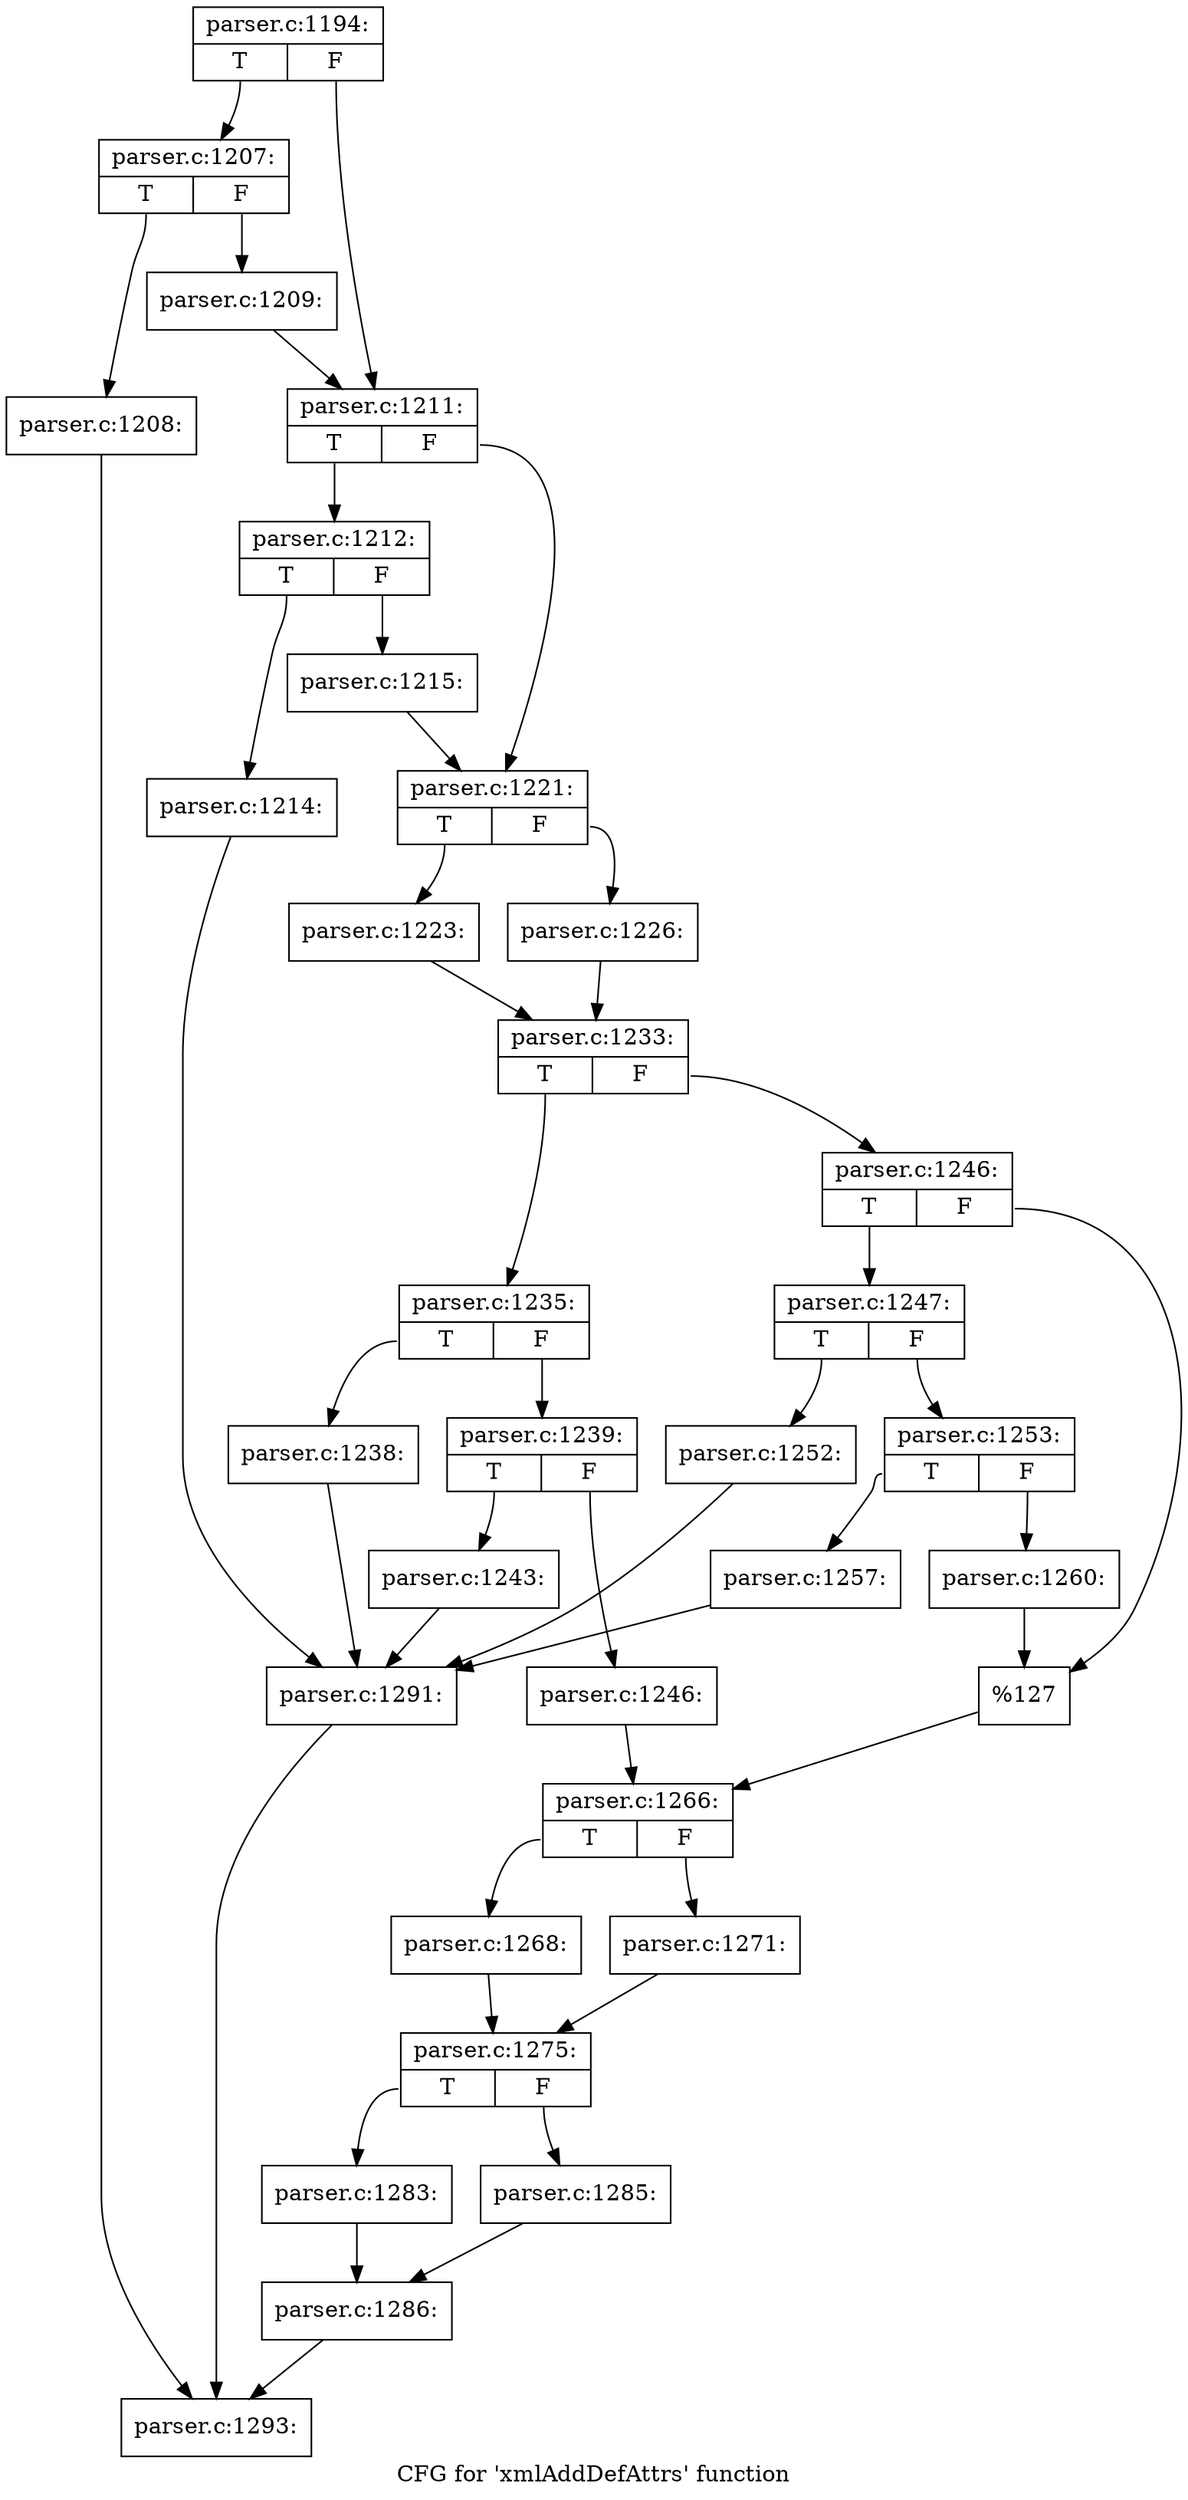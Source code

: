 digraph "CFG for 'xmlAddDefAttrs' function" {
	label="CFG for 'xmlAddDefAttrs' function";

	Node0x60be310 [shape=record,label="{parser.c:1194:|{<s0>T|<s1>F}}"];
	Node0x60be310:s0 -> Node0x60c0800;
	Node0x60be310:s1 -> Node0x60c0850;
	Node0x60c0800 [shape=record,label="{parser.c:1207:|{<s0>T|<s1>F}}"];
	Node0x60c0800:s0 -> Node0x60c0d40;
	Node0x60c0800:s1 -> Node0x60c0d90;
	Node0x60c0d40 [shape=record,label="{parser.c:1208:}"];
	Node0x60c0d40 -> Node0x60ba920;
	Node0x60c0d90 [shape=record,label="{parser.c:1209:}"];
	Node0x60c0d90 -> Node0x60c0850;
	Node0x60c0850 [shape=record,label="{parser.c:1211:|{<s0>T|<s1>F}}"];
	Node0x60c0850:s0 -> Node0x60c1700;
	Node0x60c0850:s1 -> Node0x60c1d70;
	Node0x60c1700 [shape=record,label="{parser.c:1212:|{<s0>T|<s1>F}}"];
	Node0x60c1700:s0 -> Node0x60c24e0;
	Node0x60c1700:s1 -> Node0x60c29a0;
	Node0x60c24e0 [shape=record,label="{parser.c:1214:}"];
	Node0x60c24e0 -> Node0x60c2bd0;
	Node0x60c29a0 [shape=record,label="{parser.c:1215:}"];
	Node0x60c29a0 -> Node0x60c1d70;
	Node0x60c1d70 [shape=record,label="{parser.c:1221:|{<s0>T|<s1>F}}"];
	Node0x60c1d70:s0 -> Node0x60c3990;
	Node0x60c1d70:s1 -> Node0x60c3d80;
	Node0x60c3990 [shape=record,label="{parser.c:1223:}"];
	Node0x60c3990 -> Node0x60c3d30;
	Node0x60c3d80 [shape=record,label="{parser.c:1226:}"];
	Node0x60c3d80 -> Node0x60c3d30;
	Node0x60c3d30 [shape=record,label="{parser.c:1233:|{<s0>T|<s1>F}}"];
	Node0x60c3d30:s0 -> Node0x60c53a0;
	Node0x60c3d30:s1 -> Node0x60c5440;
	Node0x60c53a0 [shape=record,label="{parser.c:1235:|{<s0>T|<s1>F}}"];
	Node0x60c53a0:s0 -> Node0x60c5b60;
	Node0x60c53a0:s1 -> Node0x60c5bb0;
	Node0x60c5b60 [shape=record,label="{parser.c:1238:}"];
	Node0x60c5b60 -> Node0x60c2bd0;
	Node0x60c5bb0 [shape=record,label="{parser.c:1239:|{<s0>T|<s1>F}}"];
	Node0x60c5bb0:s0 -> Node0x60c63a0;
	Node0x60c5bb0:s1 -> Node0x60c63f0;
	Node0x60c63a0 [shape=record,label="{parser.c:1243:}"];
	Node0x60c63a0 -> Node0x60c2bd0;
	Node0x60c63f0 [shape=record,label="{parser.c:1246:}"];
	Node0x60c63f0 -> Node0x60c53f0;
	Node0x60c5440 [shape=record,label="{parser.c:1246:|{<s0>T|<s1>F}}"];
	Node0x60c5440:s0 -> Node0x60c6aa0;
	Node0x60c5440:s1 -> Node0x60c7410;
	Node0x60c6aa0 [shape=record,label="{parser.c:1247:|{<s0>T|<s1>F}}"];
	Node0x60c6aa0:s0 -> Node0x60c85b0;
	Node0x60c6aa0:s1 -> Node0x60c8600;
	Node0x60c85b0 [shape=record,label="{parser.c:1252:}"];
	Node0x60c85b0 -> Node0x60c2bd0;
	Node0x60c8600 [shape=record,label="{parser.c:1253:|{<s0>T|<s1>F}}"];
	Node0x60c8600:s0 -> Node0x60c8e00;
	Node0x60c8600:s1 -> Node0x60c8e50;
	Node0x60c8e00 [shape=record,label="{parser.c:1257:}"];
	Node0x60c8e00 -> Node0x60c2bd0;
	Node0x60c8e50 [shape=record,label="{parser.c:1260:}"];
	Node0x60c8e50 -> Node0x60c7410;
	Node0x60c7410 [shape=record,label="{%127}"];
	Node0x60c7410 -> Node0x60c53f0;
	Node0x60c53f0 [shape=record,label="{parser.c:1266:|{<s0>T|<s1>F}}"];
	Node0x60c53f0:s0 -> Node0x60c9d10;
	Node0x60c53f0:s1 -> Node0x60c9db0;
	Node0x60c9d10 [shape=record,label="{parser.c:1268:}"];
	Node0x60c9d10 -> Node0x60c9d60;
	Node0x60c9db0 [shape=record,label="{parser.c:1271:}"];
	Node0x60c9db0 -> Node0x60c9d60;
	Node0x60c9d60 [shape=record,label="{parser.c:1275:|{<s0>T|<s1>F}}"];
	Node0x60c9d60:s0 -> Node0x60cd560;
	Node0x60c9d60:s1 -> Node0x60cd600;
	Node0x60cd560 [shape=record,label="{parser.c:1283:}"];
	Node0x60cd560 -> Node0x60cd5b0;
	Node0x60cd600 [shape=record,label="{parser.c:1285:}"];
	Node0x60cd600 -> Node0x60cd5b0;
	Node0x60cd5b0 [shape=record,label="{parser.c:1286:}"];
	Node0x60cd5b0 -> Node0x60ba920;
	Node0x60c2bd0 [shape=record,label="{parser.c:1291:}"];
	Node0x60c2bd0 -> Node0x60ba920;
	Node0x60ba920 [shape=record,label="{parser.c:1293:}"];
}
